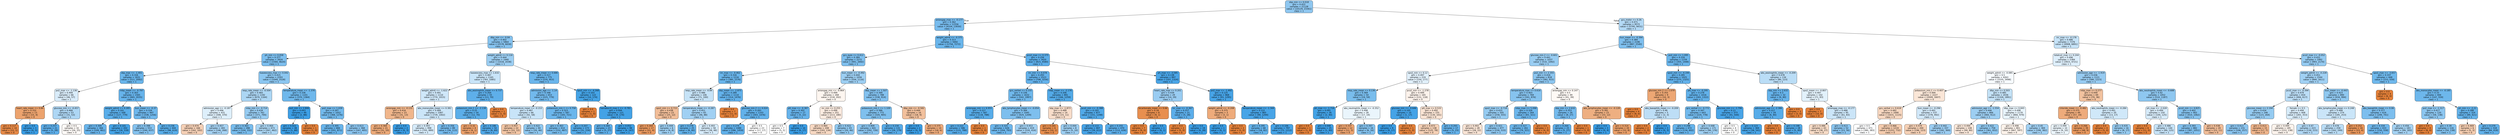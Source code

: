 digraph Tree {
node [shape=box, style="filled, rounded", color="black", fontname="helvetica"] ;
edge [fontname="helvetica"] ;
0 [label="sbp_min <= 0.018\ngini = 0.422\nsamples = 21128\nvalue = [10129, 23361]\nclass = 1", fillcolor="#8fc7f0"] ;
1 [label="aniongap_max <= -0.177\ngini = 0.362\nsamples = 11556\nvalue = [4334, 13930]\nclass = 1", fillcolor="#77bbed"] ;
0 -> 1 [labeldistance=2.5, labelangle=45, headlabel="True"] ;
2 [label="dbp_min <= -0.04\ngini = 0.402\nsamples = 5864\nvalue = [2578, 6658]\nclass = 1", fillcolor="#86c3ef"] ;
1 -> 2 ;
3 [label="ph_min <= 0.058\ngini = 0.377\nsamples = 3924\nvalue = [1560, 4620]\nclass = 1", fillcolor="#7cbeee"] ;
2 -> 3 ;
4 [label="sbp_max <= -1.401\ngini = 0.316\nsamples = 1631\nvalue = [511, 2092]\nclass = 1", fillcolor="#69b5eb"] ;
3 -> 4 ;
5 [label="po2_max <= -1.136\ngini = 0.494\nsamples = 66\nvalue = [46, 57]\nclass = 1", fillcolor="#d9ecfa"] ;
4 -> 5 ;
6 [label="heart_rate_mean <= 0.84\ngini = 0.332\nsamples = 13\nvalue = [15, 4]\nclass = 0", fillcolor="#eca36e"] ;
5 -> 6 ;
7 [label="gini = 0.117\nsamples = 10\nvalue = [15, 1]\nclass = 0", fillcolor="#e78946"] ;
6 -> 7 ;
8 [label="gini = 0.0\nsamples = 3\nvalue = [0, 3]\nclass = 1", fillcolor="#399de5"] ;
6 -> 8 ;
9 [label="glucose_min <= -0.457\ngini = 0.466\nsamples = 53\nvalue = [31, 53]\nclass = 1", fillcolor="#add6f4"] ;
5 -> 9 ;
10 [label="gini = 0.257\nsamples = 21\nvalue = [5, 28]\nclass = 1", fillcolor="#5caeea"] ;
9 -> 10 ;
11 [label="gini = 0.5\nsamples = 32\nvalue = [26, 25]\nclass = 0", fillcolor="#fefaf7"] ;
9 -> 11 ;
12 [label="mbp_mean <= -0.797\ngini = 0.303\nsamples = 1565\nvalue = [465, 2035]\nclass = 1", fillcolor="#66b3eb"] ;
4 -> 12 ;
13 [label="weight_admit <= 0.285\ngini = 0.241\nsamples = 568\nvalue = [127, 779]\nclass = 1", fillcolor="#59ade9"] ;
12 -> 13 ;
14 [label="gini = 0.309\nsamples = 366\nvalue = [109, 461]\nclass = 1", fillcolor="#68b4eb"] ;
13 -> 14 ;
15 [label="gini = 0.101\nsamples = 202\nvalue = [18, 318]\nclass = 1", fillcolor="#44a3e6"] ;
13 -> 15 ;
16 [label="bun_mean <= -0.37\ngini = 0.334\nsamples = 997\nvalue = [338, 1256]\nclass = 1", fillcolor="#6eb7ec"] ;
12 -> 16 ;
17 [label="gini = 0.398\nsamples = 553\nvalue = [240, 637]\nclass = 1", fillcolor="#84c2ef"] ;
16 -> 17 ;
18 [label="gini = 0.236\nsamples = 444\nvalue = [98, 619]\nclass = 1", fillcolor="#58ade9"] ;
16 -> 18 ;
19 [label="baseexcess_max <= 0.042\ngini = 0.415\nsamples = 2293\nvalue = [1049, 2528]\nclass = 1", fillcolor="#8bc6f0"] ;
3 -> 19 ;
20 [label="resp_rate_mean <= -0.504\ngini = 0.465\nsamples = 1192\nvalue = [679, 1164]\nclass = 1", fillcolor="#acd6f4"] ;
19 -> 20 ;
21 [label="admission_age <= -0.187\ngini = 0.496\nsamples = 431\nvalue = [308, 370]\nclass = 1", fillcolor="#deeffb"] ;
20 -> 21 ;
22 [label="gini = 0.474\nsamples = 166\nvalue = [162, 102]\nclass = 0", fillcolor="#f5d0b6"] ;
21 -> 22 ;
23 [label="gini = 0.457\nsamples = 265\nvalue = [146, 268]\nclass = 1", fillcolor="#a5d2f3"] ;
21 -> 23 ;
24 [label="mbp_min <= -0.714\ngini = 0.434\nsamples = 761\nvalue = [371, 794]\nclass = 1", fillcolor="#96cbf1"] ;
20 -> 24 ;
25 [label="gini = 0.363\nsamples = 288\nvalue = [104, 332]\nclass = 1", fillcolor="#77bced"] ;
24 -> 25 ;
26 [label="gini = 0.464\nsamples = 473\nvalue = [267, 462]\nclass = 1", fillcolor="#abd6f4"] ;
24 -> 26 ;
27 [label="temperature_mean <= -1.376\ngini = 0.336\nsamples = 1101\nvalue = [370, 1364]\nclass = 1", fillcolor="#6fb8ec"] ;
19 -> 27 ;
28 [label="po2_min <= 2.806\ngini = 0.043\nsamples = 49\nvalue = [2, 88]\nclass = 1", fillcolor="#3d9fe6"] ;
27 -> 28 ;
29 [label="gini = 0.022\nsamples = 48\nvalue = [1, 88]\nclass = 1", fillcolor="#3b9ee5"] ;
28 -> 29 ;
30 [label="gini = 0.0\nsamples = 1\nvalue = [1, 0]\nclass = 0", fillcolor="#e58139"] ;
28 -> 30 ;
31 [label="po2_max <= 1.439\ngini = 0.347\nsamples = 1052\nvalue = [368, 1276]\nclass = 1", fillcolor="#72b9ec"] ;
27 -> 31 ;
32 [label="gini = 0.305\nsamples = 684\nvalue = [201, 871]\nclass = 1", fillcolor="#67b4eb"] ;
31 -> 32 ;
33 [label="gini = 0.413\nsamples = 368\nvalue = [167, 405]\nclass = 1", fillcolor="#8bc5f0"] ;
31 -> 33 ;
34 [label="weight_admit <= 0.116\ngini = 0.444\nsamples = 1940\nvalue = [1018, 2038]\nclass = 1", fillcolor="#9ccef2"] ;
2 -> 34 ;
35 [label="baseexcess_max <= 1.632\ngini = 0.487\nsamples = 1165\nvalue = [783, 1085]\nclass = 1", fillcolor="#c8e4f8"] ;
34 -> 35 ;
36 [label="weight_admit <= -1.622\ngini = 0.491\nsamples = 1110\nvalue = [770, 1015]\nclass = 1", fillcolor="#cfe7f9"] ;
35 -> 36 ;
37 [label="aniongap_min <= -0.131\ngini = 0.416\nsamples = 23\nvalue = [31, 13]\nclass = 0", fillcolor="#f0b68c"] ;
36 -> 37 ;
38 [label="gini = 0.369\nsamples = 21\nvalue = [31, 10]\nclass = 0", fillcolor="#edaa79"] ;
37 -> 38 ;
39 [label="gini = 0.0\nsamples = 2\nvalue = [0, 3]\nclass = 1", fillcolor="#399de5"] ;
37 -> 39 ;
40 [label="abs_monocytes_mean <= 0.381\ngini = 0.489\nsamples = 1087\nvalue = [739, 1002]\nclass = 1", fillcolor="#cbe5f8"] ;
36 -> 40 ;
41 [label="gini = 0.493\nsamples = 998\nvalue = [705, 889]\nclass = 1", fillcolor="#d6ebfa"] ;
40 -> 41 ;
42 [label="gini = 0.356\nsamples = 89\nvalue = [34, 113]\nclass = 1", fillcolor="#75baed"] ;
40 -> 42 ;
43 [label="abs_eosinophils_mean <= 0.737\ngini = 0.264\nsamples = 55\nvalue = [13, 70]\nclass = 1", fillcolor="#5eafea"] ;
35 -> 43 ;
44 [label="potassium_min.1 <= -2.138\ngini = 0.25\nsamples = 54\nvalue = [12, 70]\nclass = 1", fillcolor="#5baee9"] ;
43 -> 44 ;
45 [label="gini = 0.32\nsamples = 4\nvalue = [4, 1]\nclass = 0", fillcolor="#eca06a"] ;
44 -> 45 ;
46 [label="gini = 0.186\nsamples = 50\nvalue = [8, 69]\nclass = 1", fillcolor="#50a8e8"] ;
44 -> 46 ;
47 [label="gini = 0.0\nsamples = 1\nvalue = [1, 0]\nclass = 0", fillcolor="#e58139"] ;
43 -> 47 ;
48 [label="resp_rate_mean <= 0.686\ngini = 0.317\nsamples = 775\nvalue = [235, 953]\nclass = 1", fillcolor="#6ab5eb"] ;
34 -> 48 ;
49 [label="admission_age <= -1.14\ngini = 0.348\nsamples = 653\nvalue = [225, 779]\nclass = 1", fillcolor="#72b9ed"] ;
48 -> 49 ;
50 [label="temperature_mean <= -0.153\ngini = 0.487\nsamples = 66\nvalue = [42, 58]\nclass = 1", fillcolor="#c8e4f8"] ;
49 -> 50 ;
51 [label="gini = 0.457\nsamples = 22\nvalue = [22, 12]\nclass = 0", fillcolor="#f3c6a5"] ;
50 -> 51 ;
52 [label="gini = 0.422\nsamples = 44\nvalue = [20, 46]\nclass = 1", fillcolor="#8fc8f0"] ;
50 -> 52 ;
53 [label="potassium_min.1 <= 0.758\ngini = 0.323\nsamples = 587\nvalue = [183, 721]\nclass = 1", fillcolor="#6bb6ec"] ;
49 -> 53 ;
54 [label="gini = 0.363\nsamples = 414\nvalue = [152, 487]\nclass = 1", fillcolor="#77bced"] ;
53 -> 54 ;
55 [label="gini = 0.207\nsamples = 173\nvalue = [31, 234]\nclass = 1", fillcolor="#53aae8"] ;
53 -> 55 ;
56 [label="spo2_min <= -4.268\ngini = 0.103\nsamples = 122\nvalue = [10, 174]\nclass = 1", fillcolor="#44a3e6"] ;
48 -> 56 ;
57 [label="gini = 0.0\nsamples = 1\nvalue = [1, 0]\nclass = 0", fillcolor="#e58139"] ;
56 -> 57 ;
58 [label="hematocrit_max.1 <= -0.781\ngini = 0.094\nsamples = 121\nvalue = [9, 174]\nclass = 1", fillcolor="#43a2e6"] ;
56 -> 58 ;
59 [label="gini = 0.264\nsamples = 23\nvalue = [5, 27]\nclass = 1", fillcolor="#5eafea"] ;
58 -> 59 ;
60 [label="gini = 0.052\nsamples = 98\nvalue = [4, 147]\nclass = 1", fillcolor="#3ea0e6"] ;
58 -> 60 ;
61 [label="weight_admit <= -0.375\ngini = 0.313\nsamples = 5692\nvalue = [1756, 7272]\nclass = 1", fillcolor="#69b5eb"] ;
1 -> 61 ;
62 [label="gcs_eyes <= 0.412\ngini = 0.384\nsamples = 2272\nvalue = [941, 2692]\nclass = 1", fillcolor="#7ebfee"] ;
61 -> 62 ;
63 [label="inr_max <= -0.462\ngini = 0.316\nsamples = 1216\nvalue = [385, 1576]\nclass = 1", fillcolor="#69b5eb"] ;
62 -> 63 ;
64 [label="resp_rate_mean <= -0.84\ngini = 0.486\nsamples = 106\nvalue = [71, 100]\nclass = 1", fillcolor="#c6e3f7"] ;
63 -> 64 ;
65 [label="spo2_min <= 0.715\ngini = 0.438\nsamples = 23\nvalue = [25, 12]\nclass = 0", fillcolor="#f1bd98"] ;
64 -> 65 ;
66 [label="gini = 0.269\nsamples = 17\nvalue = [21, 4]\nclass = 0", fillcolor="#ea995f"] ;
65 -> 66 ;
67 [label="gini = 0.444\nsamples = 6\nvalue = [4, 8]\nclass = 1", fillcolor="#9ccef2"] ;
65 -> 67 ;
68 [label="temperature_mean <= -0.287\ngini = 0.451\nsamples = 83\nvalue = [46, 88]\nclass = 1", fillcolor="#a0d0f3"] ;
64 -> 68 ;
69 [label="gini = 0.278\nsamples = 25\nvalue = [8, 40]\nclass = 1", fillcolor="#61b1ea"] ;
68 -> 69 ;
70 [label="gini = 0.493\nsamples = 58\nvalue = [38, 48]\nclass = 1", fillcolor="#d6ebfa"] ;
68 -> 70 ;
71 [label="sbp_mean <= -2.875\ngini = 0.289\nsamples = 1110\nvalue = [314, 1476]\nclass = 1", fillcolor="#63b2eb"] ;
63 -> 71 ;
72 [label="gini = 0.0\nsamples = 7\nvalue = [11, 0]\nclass = 0", fillcolor="#e58139"] ;
71 -> 72 ;
73 [label="glucose_min.2 <= 4.024\ngini = 0.283\nsamples = 1103\nvalue = [303, 1476]\nclass = 1", fillcolor="#62b1ea"] ;
71 -> 73 ;
74 [label="gini = 0.274\nsamples = 1080\nvalue = [286, 1459]\nclass = 1", fillcolor="#60b0ea"] ;
73 -> 74 ;
75 [label="gini = 0.5\nsamples = 23\nvalue = [17, 17]\nclass = 0", fillcolor="#ffffff"] ;
73 -> 75 ;
76 [label="bun_mean <= -0.492\ngini = 0.444\nsamples = 1056\nvalue = [556, 1116]\nclass = 1", fillcolor="#9ccef2"] ;
62 -> 76 ;
77 [label="aniongap_min <= -0.964\ngini = 0.499\nsamples = 268\nvalue = [218, 202]\nclass = 0", fillcolor="#fdf6f0"] ;
76 -> 77 ;
78 [label="ptt_max <= -0.387\ngini = 0.302\nsamples = 17\nvalue = [5, 22]\nclass = 1", fillcolor="#66b3eb"] ;
77 -> 78 ;
79 [label="gini = 0.5\nsamples = 7\nvalue = [5, 5]\nclass = 0", fillcolor="#ffffff"] ;
78 -> 79 ;
80 [label="gini = 0.0\nsamples = 10\nvalue = [0, 17]\nclass = 1", fillcolor="#399de5"] ;
78 -> 80 ;
81 [label="inr_min <= 0.255\ngini = 0.496\nsamples = 251\nvalue = [213, 180]\nclass = 0", fillcolor="#fbebe0"] ;
77 -> 81 ;
82 [label="gini = 0.484\nsamples = 208\nvalue = [193, 134]\nclass = 0", fillcolor="#f7d8c2"] ;
81 -> 82 ;
83 [label="gini = 0.422\nsamples = 43\nvalue = [20, 46]\nclass = 1", fillcolor="#8fc8f0"] ;
81 -> 83 ;
84 [label="dbp_mean <= 1.507\ngini = 0.394\nsamples = 788\nvalue = [338, 914]\nclass = 1", fillcolor="#82c1ef"] ;
76 -> 84 ;
85 [label="potassium_min.1 <= 1.109\ngini = 0.386\nsamples = 772\nvalue = [320, 905]\nclass = 1", fillcolor="#7fc0ee"] ;
84 -> 85 ;
86 [label="gini = 0.409\nsamples = 641\nvalue = [292, 726]\nclass = 1", fillcolor="#89c4ef"] ;
85 -> 86 ;
87 [label="gini = 0.234\nsamples = 131\nvalue = [28, 179]\nclass = 1", fillcolor="#58ace9"] ;
85 -> 87 ;
88 [label="dbp_min <= -0.582\ngini = 0.444\nsamples = 16\nvalue = [18, 9]\nclass = 0", fillcolor="#f2c09c"] ;
84 -> 88 ;
89 [label="gini = 0.0\nsamples = 2\nvalue = [0, 3]\nclass = 1", fillcolor="#399de5"] ;
88 -> 89 ;
90 [label="gini = 0.375\nsamples = 14\nvalue = [18, 6]\nclass = 0", fillcolor="#eeab7b"] ;
88 -> 90 ;
91 [label="pco2_max <= 0.375\ngini = 0.256\nsamples = 3420\nvalue = [815, 4580]\nclass = 1", fillcolor="#5caeea"] ;
61 -> 91 ;
92 [label="inr_min <= 0.078\ngini = 0.293\nsamples = 2523\nvalue = [708, 3256]\nclass = 1", fillcolor="#64b2eb"] ;
91 -> 92 ;
93 [label="gcs_verbal <= 0.155\ngini = 0.336\nsamples = 1632\nvalue = [542, 1997]\nclass = 1", fillcolor="#6fb8ec"] ;
92 -> 93 ;
94 [label="aniongap_min <= 6.955\ngini = 0.227\nsamples = 587\nvalue = [118, 788]\nclass = 1", fillcolor="#57ace9"] ;
93 -> 94 ;
95 [label="gini = 0.222\nsamples = 586\nvalue = [115, 788]\nclass = 1", fillcolor="#56abe9"] ;
94 -> 95 ;
96 [label="gini = 0.0\nsamples = 1\nvalue = [3, 0]\nclass = 0", fillcolor="#e58139"] ;
94 -> 96 ;
97 [label="abs_lymphocytes_mean <= -0.054\ngini = 0.384\nsamples = 1045\nvalue = [424, 1209]\nclass = 1", fillcolor="#7ebfee"] ;
93 -> 97 ;
98 [label="gini = 0.325\nsamples = 626\nvalue = [204, 793]\nclass = 1", fillcolor="#6cb6ec"] ;
97 -> 98 ;
99 [label="gini = 0.453\nsamples = 419\nvalue = [220, 416]\nclass = 1", fillcolor="#a2d1f3"] ;
97 -> 99 ;
100 [label="mbp_mean <= -2.176\ngini = 0.206\nsamples = 891\nvalue = [166, 1259]\nclass = 1", fillcolor="#53aae8"] ;
92 -> 100 ;
101 [label="sbp_max <= -1.873\ngini = 0.488\nsamples = 14\nvalue = [15, 11]\nclass = 0", fillcolor="#f8ddca"] ;
100 -> 101 ;
102 [label="gini = 0.165\nsamples = 6\nvalue = [10, 1]\nclass = 0", fillcolor="#e88e4d"] ;
101 -> 102 ;
103 [label="gini = 0.444\nsamples = 8\nvalue = [5, 10]\nclass = 1", fillcolor="#9ccef2"] ;
101 -> 103 ;
104 [label="pco2_min <= -0.388\ngini = 0.193\nsamples = 877\nvalue = [151, 1248]\nclass = 1", fillcolor="#51a9e8"] ;
100 -> 104 ;
105 [label="gini = 0.113\nsamples = 407\nvalue = [39, 612]\nclass = 1", fillcolor="#46a3e7"] ;
104 -> 105 ;
106 [label="gini = 0.255\nsamples = 470\nvalue = [112, 636]\nclass = 1", fillcolor="#5caeea"] ;
104 -> 106 ;
107 [label="ph_max <= -3.585\ngini = 0.138\nsamples = 897\nvalue = [107, 1324]\nclass = 1", fillcolor="#49a5e7"] ;
91 -> 107 ;
108 [label="heart_rate_max <= 0.201\ngini = 0.439\nsamples = 29\nvalue = [14, 29]\nclass = 1", fillcolor="#99ccf2"] ;
107 -> 108 ;
109 [label="bicarbonate_mean <= 0.66\ngini = 0.18\nsamples = 8\nvalue = [9, 1]\nclass = 0", fillcolor="#e88f4f"] ;
108 -> 109 ;
110 [label="gini = 0.0\nsamples = 7\nvalue = [9, 0]\nclass = 0", fillcolor="#e58139"] ;
109 -> 110 ;
111 [label="gini = 0.0\nsamples = 1\nvalue = [0, 1]\nclass = 1", fillcolor="#399de5"] ;
109 -> 111 ;
112 [label="inr_max <= -0.367\ngini = 0.257\nsamples = 21\nvalue = [5, 28]\nclass = 1", fillcolor="#5caeea"] ;
108 -> 112 ;
113 [label="gini = 0.0\nsamples = 2\nvalue = [5, 0]\nclass = 0", fillcolor="#e58139"] ;
112 -> 113 ;
114 [label="gini = 0.0\nsamples = 19\nvalue = [0, 28]\nclass = 1", fillcolor="#399de5"] ;
112 -> 114 ;
115 [label="po2_max <= -1.492\ngini = 0.125\nsamples = 868\nvalue = [93, 1295]\nclass = 1", fillcolor="#47a4e7"] ;
107 -> 115 ;
116 [label="weight_admit <= -0.208\ngini = 0.375\nsamples = 3\nvalue = [3, 1]\nclass = 0", fillcolor="#eeab7b"] ;
115 -> 116 ;
117 [label="gini = 0.0\nsamples = 1\nvalue = [0, 1]\nclass = 1", fillcolor="#399de5"] ;
116 -> 117 ;
118 [label="gini = 0.0\nsamples = 2\nvalue = [3, 0]\nclass = 0", fillcolor="#e58139"] ;
116 -> 118 ;
119 [label="temperature_mean <= -1.344\ngini = 0.122\nsamples = 865\nvalue = [90, 1294]\nclass = 1", fillcolor="#47a4e7"] ;
115 -> 119 ;
120 [label="gini = 0.295\nsamples = 68\nvalue = [18, 82]\nclass = 1", fillcolor="#64b3eb"] ;
119 -> 120 ;
121 [label="gini = 0.106\nsamples = 797\nvalue = [72, 1212]\nclass = 1", fillcolor="#45a3e7"] ;
119 -> 121 ;
122 [label="gcs_motor <= 0.26\ngini = 0.471\nsamples = 9572\nvalue = [5795, 9431]\nclass = 1", fillcolor="#b3d9f5"] ;
0 -> 122 [labeldistance=2.5, labelangle=-45, headlabel="False"] ;
123 [label="bun_mean <= -0.394\ngini = 0.384\nsamples = 2196\nvalue = [887, 2540]\nclass = 1", fillcolor="#7ebfee"] ;
122 -> 123 ;
124 [label="glucose_min.2 <= -0.601\ngini = 0.441\nsamples = 1037\nvalue = [532, 1092]\nclass = 1", fillcolor="#99cdf2"] ;
123 -> 124 ;
125 [label="spo2_min <= 0.12\ngini = 0.497\nsamples = 219\nvalue = [150, 177]\nclass = 1", fillcolor="#e1f0fb"] ;
124 -> 125 ;
126 [label="resp_rate_mean <= 0.136\ngini = 0.369\nsamples = 54\nvalue = [19, 59]\nclass = 1", fillcolor="#79bded"] ;
125 -> 126 ;
127 [label="ph_max <= -1.716\ngini = 0.091\nsamples = 26\nvalue = [2, 40]\nclass = 1", fillcolor="#43a2e6"] ;
126 -> 127 ;
128 [label="gini = 0.0\nsamples = 1\nvalue = [1, 0]\nclass = 0", fillcolor="#e58139"] ;
127 -> 128 ;
129 [label="gini = 0.048\nsamples = 25\nvalue = [1, 40]\nclass = 1", fillcolor="#3e9fe6"] ;
127 -> 129 ;
130 [label="abs_neutrophils_mean <= -0.352\ngini = 0.498\nsamples = 28\nvalue = [17, 19]\nclass = 1", fillcolor="#eaf5fc"] ;
126 -> 130 ;
131 [label="gini = 0.337\nsamples = 12\nvalue = [11, 3]\nclass = 0", fillcolor="#eca36f"] ;
130 -> 131 ;
132 [label="gini = 0.397\nsamples = 16\nvalue = [6, 16]\nclass = 1", fillcolor="#83c2ef"] ;
130 -> 132 ;
133 [label="pco2_min <= -1.278\ngini = 0.499\nsamples = 165\nvalue = [131, 118]\nclass = 0", fillcolor="#fcf2eb"] ;
125 -> 133 ;
134 [label="glucose_min <= -0.646\ngini = 0.105\nsamples = 10\nvalue = [1, 17]\nclass = 1", fillcolor="#45a3e7"] ;
133 -> 134 ;
135 [label="gini = 0.0\nsamples = 9\nvalue = [0, 17]\nclass = 1", fillcolor="#399de5"] ;
134 -> 135 ;
136 [label="gini = 0.0\nsamples = 1\nvalue = [1, 0]\nclass = 0", fillcolor="#e58139"] ;
134 -> 136 ;
137 [label="ptt_max <= 0.533\ngini = 0.492\nsamples = 155\nvalue = [130, 101]\nclass = 0", fillcolor="#f9e3d3"] ;
133 -> 137 ;
138 [label="gini = 0.473\nsamples = 138\nvalue = [125, 78]\nclass = 0", fillcolor="#f5d0b5"] ;
137 -> 138 ;
139 [label="gini = 0.293\nsamples = 17\nvalue = [5, 23]\nclass = 1", fillcolor="#64b2eb"] ;
137 -> 139 ;
140 [label="po2_min <= 2.355\ngini = 0.416\nsamples = 818\nvalue = [382, 915]\nclass = 1", fillcolor="#8cc6f0"] ;
124 -> 140 ;
141 [label="temperature_max <= 0.616\ngini = 0.403\nsamples = 769\nvalue = [341, 876]\nclass = 1", fillcolor="#86c3ef"] ;
140 -> 141 ;
142 [label="spo2_max <= -0.718\ngini = 0.433\nsamples = 505\nvalue = [258, 555]\nclass = 1", fillcolor="#95cbf1"] ;
141 -> 142 ;
143 [label="gini = 0.493\nsamples = 28\nvalue = [28, 22]\nclass = 0", fillcolor="#f9e4d5"] ;
142 -> 143 ;
144 [label="gini = 0.421\nsamples = 477\nvalue = [230, 533]\nclass = 1", fillcolor="#8ec7f0"] ;
142 -> 144 ;
145 [label="mbp_max <= 5.098\ngini = 0.326\nsamples = 264\nvalue = [83, 321]\nclass = 1", fillcolor="#6cb6ec"] ;
141 -> 145 ;
146 [label="gini = 0.317\nsamples = 261\nvalue = [79, 321]\nclass = 1", fillcolor="#6ab5eb"] ;
145 -> 146 ;
147 [label="gini = 0.0\nsamples = 3\nvalue = [4, 0]\nclass = 0", fillcolor="#e58139"] ;
145 -> 147 ;
148 [label="aniongap_min <= 0.147\ngini = 0.5\nsamples = 49\nvalue = [41, 39]\nclass = 0", fillcolor="#fef9f5"] ;
140 -> 148 ;
149 [label="sbp_min <= 2.632\ngini = 0.353\nsamples = 26\nvalue = [8, 27]\nclass = 1", fillcolor="#74baed"] ;
148 -> 149 ;
150 [label="gini = 0.264\nsamples = 25\nvalue = [5, 27]\nclass = 1", fillcolor="#5eafea"] ;
149 -> 150 ;
151 [label="gini = 0.0\nsamples = 1\nvalue = [3, 0]\nclass = 0", fillcolor="#e58139"] ;
149 -> 151 ;
152 [label="abs_lymphocytes_mean <= -0.128\ngini = 0.391\nsamples = 23\nvalue = [33, 12]\nclass = 0", fillcolor="#eeaf81"] ;
148 -> 152 ;
153 [label="gini = 0.0\nsamples = 3\nvalue = [0, 4]\nclass = 1", fillcolor="#399de5"] ;
152 -> 153 ;
154 [label="gini = 0.314\nsamples = 20\nvalue = [33, 8]\nclass = 0", fillcolor="#eba069"] ;
152 -> 154 ;
155 [label="po2_min <= 1.095\ngini = 0.316\nsamples = 1159\nvalue = [355, 1448]\nclass = 1", fillcolor="#6ab5eb"] ;
123 -> 155 ;
156 [label="spo2_min <= -4.194\ngini = 0.285\nsamples = 1025\nvalue = [275, 1325]\nclass = 1", fillcolor="#62b1ea"] ;
155 -> 156 ;
157 [label="glucose_min.2 <= 1.079\ngini = 0.355\nsamples = 9\nvalue = [10, 3]\nclass = 0", fillcolor="#eda774"] ;
156 -> 157 ;
158 [label="gini = 0.0\nsamples = 4\nvalue = [8, 0]\nclass = 0", fillcolor="#e58139"] ;
157 -> 158 ;
159 [label="abs_basophils_mean <= -0.209\ngini = 0.48\nsamples = 5\nvalue = [2, 3]\nclass = 1", fillcolor="#bddef6"] ;
157 -> 159 ;
160 [label="gini = 0.0\nsamples = 2\nvalue = [2, 0]\nclass = 0", fillcolor="#e58139"] ;
159 -> 160 ;
161 [label="gini = 0.0\nsamples = 3\nvalue = [0, 3]\nclass = 1", fillcolor="#399de5"] ;
159 -> 161 ;
162 [label="ptt_max <= -0.295\ngini = 0.278\nsamples = 1016\nvalue = [265, 1322]\nclass = 1", fillcolor="#61b1ea"] ;
156 -> 162 ;
163 [label="gcs_verbal <= -0.772\ngini = 0.347\nsamples = 643\nvalue = [224, 778]\nclass = 1", fillcolor="#72b9ec"] ;
162 -> 163 ;
164 [label="gini = 0.298\nsamples = 472\nvalue = [134, 602]\nclass = 1", fillcolor="#65b3eb"] ;
163 -> 164 ;
165 [label="gini = 0.448\nsamples = 171\nvalue = [90, 176]\nclass = 1", fillcolor="#9ecff2"] ;
163 -> 165 ;
166 [label="glucose_min <= -1.796\ngini = 0.13\nsamples = 373\nvalue = [41, 544]\nclass = 1", fillcolor="#48a4e7"] ;
162 -> 166 ;
167 [label="gini = 0.5\nsamples = 4\nvalue = [3, 3]\nclass = 0", fillcolor="#ffffff"] ;
166 -> 167 ;
168 [label="gini = 0.123\nsamples = 369\nvalue = [38, 541]\nclass = 1", fillcolor="#47a4e7"] ;
166 -> 168 ;
169 [label="abs_eosinophils_mean <= -0.209\ngini = 0.478\nsamples = 134\nvalue = [80, 123]\nclass = 1", fillcolor="#baddf6"] ;
155 -> 169 ;
170 [label="sbp_min <= 2.632\ngini = 0.3\nsamples = 32\nvalue = [9, 40]\nclass = 1", fillcolor="#66b3eb"] ;
169 -> 170 ;
171 [label="admission_age <= -2.386\ngini = 0.227\nsamples = 29\nvalue = [6, 40]\nclass = 1", fillcolor="#57ace9"] ;
170 -> 171 ;
172 [label="gini = 0.0\nsamples = 1\nvalue = [1, 0]\nclass = 0", fillcolor="#e58139"] ;
171 -> 172 ;
173 [label="gini = 0.198\nsamples = 28\nvalue = [5, 40]\nclass = 1", fillcolor="#52a9e8"] ;
171 -> 173 ;
174 [label="gini = 0.0\nsamples = 3\nvalue = [3, 0]\nclass = 0", fillcolor="#e58139"] ;
170 -> 174 ;
175 [label="spo2_mean <= -0.807\ngini = 0.497\nsamples = 102\nvalue = [71, 83]\nclass = 1", fillcolor="#e2f1fb"] ;
169 -> 175 ;
176 [label="gini = 0.0\nsamples = 7\nvalue = [10, 0]\nclass = 0", fillcolor="#e58139"] ;
175 -> 176 ;
177 [label="aniongap_max <= -0.177\ngini = 0.488\nsamples = 95\nvalue = [61, 83]\nclass = 1", fillcolor="#cbe5f8"] ;
175 -> 177 ;
178 [label="gini = 0.486\nsamples = 43\nvalue = [38, 27]\nclass = 0", fillcolor="#f7dbc6"] ;
177 -> 178 ;
179 [label="gini = 0.413\nsamples = 52\nvalue = [23, 56]\nclass = 1", fillcolor="#8ac5f0"] ;
177 -> 179 ;
180 [label="inr_max <= -0.178\ngini = 0.486\nsamples = 7376\nvalue = [4908, 6891]\nclass = 1", fillcolor="#c6e3f8"] ;
122 -> 180 ;
181 [label="totalco2_max <= 0.244\ngini = 0.496\nsamples = 5384\nvalue = [3915, 4721]\nclass = 1", fillcolor="#ddeefb"] ;
180 -> 181 ;
182 [label="weight_admit <= -0.085\ngini = 0.5\nsamples = 4263\nvalue = [3335, 3498]\nclass = 1", fillcolor="#f6fafe"] ;
181 -> 182 ;
183 [label="potassium_min.1 <= 0.407\ngini = 0.494\nsamples = 2227\nvalue = [2009, 1607]\nclass = 0", fillcolor="#fae6d7"] ;
182 -> 183 ;
184 [label="gcs_verbal <= 0.618\ngini = 0.482\nsamples = 1690\nvalue = [1631, 1115]\nclass = 0", fillcolor="#f7d7c0"] ;
183 -> 184 ;
185 [label="gini = 0.5\nsamples = 471\nvalue = [380, 383]\nclass = 1", fillcolor="#fdfeff"] ;
184 -> 185 ;
186 [label="gini = 0.466\nsamples = 1219\nvalue = [1251, 732]\nclass = 0", fillcolor="#f4cbad"] ;
184 -> 186 ;
187 [label="bun_mean <= -0.296\ngini = 0.491\nsamples = 537\nvalue = [378, 492]\nclass = 1", fillcolor="#d1e8f9"] ;
183 -> 187 ;
188 [label="gini = 0.474\nsamples = 200\nvalue = [196, 123]\nclass = 0", fillcolor="#f5d0b5"] ;
187 -> 188 ;
189 [label="gini = 0.442\nsamples = 337\nvalue = [182, 369]\nclass = 1", fillcolor="#9bcdf2"] ;
187 -> 189 ;
190 [label="dbp_min <= 0.503\ngini = 0.485\nsamples = 2036\nvalue = [1326, 1891]\nclass = 1", fillcolor="#c4e2f7"] ;
182 -> 190 ;
191 [label="admission_age <= -1.554\ngini = 0.446\nsamples = 866\nvalue = [460, 912]\nclass = 1", fillcolor="#9dcef2"] ;
190 -> 191 ;
192 [label="gini = 0.494\nsamples = 108\nvalue = [99, 80]\nclass = 0", fillcolor="#fae7d9"] ;
191 -> 192 ;
193 [label="gini = 0.422\nsamples = 758\nvalue = [361, 832]\nclass = 1", fillcolor="#8fc8f0"] ;
191 -> 193 ;
194 [label="dbp_max <= 0.845\ngini = 0.498\nsamples = 1170\nvalue = [866, 979]\nclass = 1", fillcolor="#e8f4fc"] ;
190 -> 194 ;
195 [label="gini = 0.498\nsamples = 801\nvalue = [667, 597]\nclass = 0", fillcolor="#fcf2ea"] ;
194 -> 195 ;
196 [label="gini = 0.45\nsamples = 369\nvalue = [199, 382]\nclass = 1", fillcolor="#a0d0f3"] ;
194 -> 196 ;
197 [label="admission_age <= -1.919\ngini = 0.436\nsamples = 1121\nvalue = [580, 1223]\nclass = 1", fillcolor="#97cbf1"] ;
181 -> 197 ;
198 [label="mbp_max <= 0.277\ngini = 0.449\nsamples = 69\nvalue = [70, 36]\nclass = 0", fillcolor="#f2c29f"] ;
197 -> 198 ;
199 [label="chloride_mean <= -0.482\ngini = 0.375\nsamples = 49\nvalue = [57, 19]\nclass = 0", fillcolor="#eeab7b"] ;
198 -> 199 ;
200 [label="gini = 0.499\nsamples = 10\nvalue = [9, 10]\nclass = 1", fillcolor="#ebf5fc"] ;
199 -> 200 ;
201 [label="gini = 0.266\nsamples = 39\nvalue = [48, 9]\nclass = 0", fillcolor="#ea995e"] ;
199 -> 201 ;
202 [label="abs_neutrophils_mean <= -0.284\ngini = 0.491\nsamples = 20\nvalue = [13, 17]\nclass = 1", fillcolor="#d0e8f9"] ;
198 -> 202 ;
203 [label="gini = 0.0\nsamples = 4\nvalue = [5, 0]\nclass = 0", fillcolor="#e58139"] ;
202 -> 203 ;
204 [label="gini = 0.435\nsamples = 16\nvalue = [8, 17]\nclass = 1", fillcolor="#96cbf1"] ;
202 -> 204 ;
205 [label="abs_neutrophils_mean <= -0.688\ngini = 0.42\nsamples = 1052\nvalue = [510, 1187]\nclass = 1", fillcolor="#8ec7f0"] ;
197 -> 205 ;
206 [label="ph_max <= -2.028\ngini = 0.494\nsamples = 150\nvalue = [100, 125]\nclass = 1", fillcolor="#d7ebfa"] ;
205 -> 206 ;
207 [label="gini = 0.0\nsamples = 6\nvalue = [11, 0]\nclass = 0", fillcolor="#e58139"] ;
206 -> 207 ;
208 [label="gini = 0.486\nsamples = 144\nvalue = [89, 125]\nclass = 1", fillcolor="#c6e3f8"] ;
206 -> 208 ;
209 [label="pco2_min <= 4.825\ngini = 0.402\nsamples = 902\nvalue = [410, 1062]\nclass = 1", fillcolor="#85c3ef"] ;
205 -> 209 ;
210 [label="gini = 0.393\nsamples = 882\nvalue = [387, 1051]\nclass = 1", fillcolor="#82c1ef"] ;
209 -> 210 ;
211 [label="gini = 0.438\nsamples = 20\nvalue = [23, 11]\nclass = 0", fillcolor="#f1bd98"] ;
209 -> 211 ;
212 [label="pco2_max <= -0.052\ngini = 0.431\nsamples = 1992\nvalue = [993, 2170]\nclass = 1", fillcolor="#94caf1"] ;
180 -> 212 ;
213 [label="weight_admit <= -0.228\ngini = 0.451\nsamples = 1544\nvalue = [840, 1611]\nclass = 1", fillcolor="#a0d0f3"] ;
212 -> 213 ;
214 [label="pco2_max <= -0.394\ngini = 0.479\nsamples = 654\nvalue = [406, 617]\nclass = 1", fillcolor="#bbddf6"] ;
213 -> 214 ;
215 [label="glucose_mean <= 2.194\ngini = 0.434\nsamples = 246\nvalue = [123, 264]\nclass = 1", fillcolor="#95cbf1"] ;
214 -> 215 ;
216 [label="gini = 0.413\nsamples = 231\nvalue = [106, 257]\nclass = 1", fillcolor="#8bc5f0"] ;
215 -> 216 ;
217 [label="gini = 0.413\nsamples = 15\nvalue = [17, 7]\nclass = 0", fillcolor="#f0b58b"] ;
215 -> 217 ;
218 [label="female <= 0.5\ngini = 0.494\nsamples = 408\nvalue = [283, 353]\nclass = 1", fillcolor="#d8ecfa"] ;
214 -> 218 ;
219 [label="gini = 0.499\nsamples = 185\nvalue = [153, 138]\nclass = 0", fillcolor="#fcf3ec"] ;
218 -> 219 ;
220 [label="gini = 0.47\nsamples = 223\nvalue = [130, 215]\nclass = 1", fillcolor="#b1d8f5"] ;
218 -> 220 ;
221 [label="bun_mean <= -0.443\ngini = 0.423\nsamples = 890\nvalue = [434, 994]\nclass = 1", fillcolor="#8fc8f0"] ;
213 -> 221 ;
222 [label="abs_lymphocytes_mean <= 0.248\ngini = 0.488\nsamples = 274\nvalue = [185, 253]\nclass = 1", fillcolor="#cae5f8"] ;
221 -> 222 ;
223 [label="gini = 0.478\nsamples = 258\nvalue = [162, 249]\nclass = 1", fillcolor="#baddf6"] ;
222 -> 223 ;
224 [label="gini = 0.252\nsamples = 16\nvalue = [23, 4]\nclass = 0", fillcolor="#ea975b"] ;
222 -> 224 ;
225 [label="abs_basophils_mean <= 0.06\ngini = 0.377\nsamples = 616\nvalue = [249, 741]\nclass = 1", fillcolor="#7cbeee"] ;
221 -> 225 ;
226 [label="gini = 0.334\nsamples = 433\nvalue = [150, 558]\nclass = 1", fillcolor="#6eb7ec"] ;
225 -> 226 ;
227 [label="gini = 0.456\nsamples = 183\nvalue = [99, 183]\nclass = 1", fillcolor="#a4d2f3"] ;
225 -> 227 ;
228 [label="spo2_max <= -3.657\ngini = 0.337\nsamples = 448\nvalue = [153, 559]\nclass = 1", fillcolor="#6fb8ec"] ;
212 -> 228 ;
229 [label="gini = 0.0\nsamples = 4\nvalue = [6, 0]\nclass = 0", fillcolor="#e58139"] ;
228 -> 229 ;
230 [label="abs_monocytes_mean <= -0.185\ngini = 0.33\nsamples = 444\nvalue = [147, 559]\nclass = 1", fillcolor="#6db7ec"] ;
228 -> 230 ;
231 [label="po2_max <= -1.317\ngini = 0.417\nsamples = 120\nvalue = [58, 138]\nclass = 1", fillcolor="#8cc6f0"] ;
230 -> 231 ;
232 [label="gini = 0.0\nsamples = 4\nvalue = [8, 0]\nclass = 0", fillcolor="#e58139"] ;
231 -> 232 ;
233 [label="gini = 0.39\nsamples = 116\nvalue = [50, 138]\nclass = 1", fillcolor="#81c1ee"] ;
231 -> 233 ;
234 [label="ph_min <= -2.21\ngini = 0.288\nsamples = 324\nvalue = [89, 421]\nclass = 1", fillcolor="#63b2ea"] ;
230 -> 234 ;
235 [label="gini = 0.469\nsamples = 6\nvalue = [5, 3]\nclass = 0", fillcolor="#f5cdb0"] ;
234 -> 235 ;
236 [label="gini = 0.279\nsamples = 318\nvalue = [84, 418]\nclass = 1", fillcolor="#61b1ea"] ;
234 -> 236 ;
}